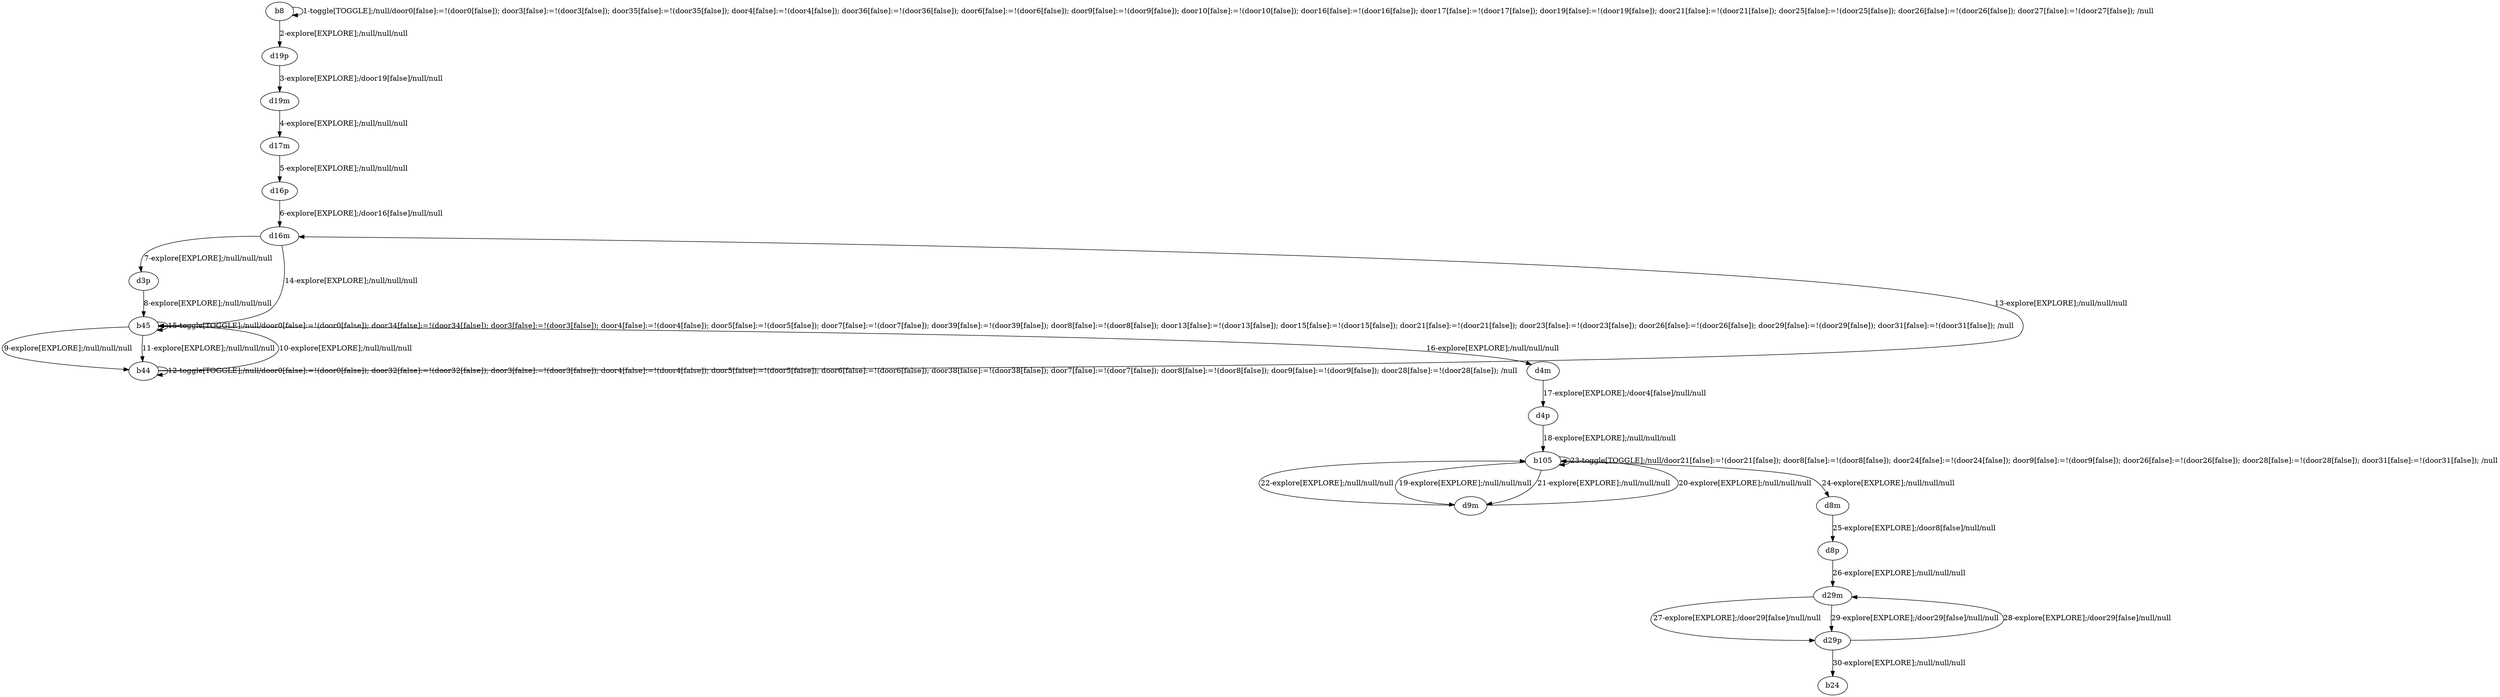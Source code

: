 # Total number of goals covered by this test: 1
# d29p --> b24

digraph g {
"b8" -> "b8" [label = "1-toggle[TOGGLE];/null/door0[false]:=!(door0[false]); door3[false]:=!(door3[false]); door35[false]:=!(door35[false]); door4[false]:=!(door4[false]); door36[false]:=!(door36[false]); door6[false]:=!(door6[false]); door9[false]:=!(door9[false]); door10[false]:=!(door10[false]); door16[false]:=!(door16[false]); door17[false]:=!(door17[false]); door19[false]:=!(door19[false]); door21[false]:=!(door21[false]); door25[false]:=!(door25[false]); door26[false]:=!(door26[false]); door27[false]:=!(door27[false]); /null"];
"b8" -> "d19p" [label = "2-explore[EXPLORE];/null/null/null"];
"d19p" -> "d19m" [label = "3-explore[EXPLORE];/door19[false]/null/null"];
"d19m" -> "d17m" [label = "4-explore[EXPLORE];/null/null/null"];
"d17m" -> "d16p" [label = "5-explore[EXPLORE];/null/null/null"];
"d16p" -> "d16m" [label = "6-explore[EXPLORE];/door16[false]/null/null"];
"d16m" -> "d3p" [label = "7-explore[EXPLORE];/null/null/null"];
"d3p" -> "b45" [label = "8-explore[EXPLORE];/null/null/null"];
"b45" -> "b44" [label = "9-explore[EXPLORE];/null/null/null"];
"b44" -> "b45" [label = "10-explore[EXPLORE];/null/null/null"];
"b45" -> "b44" [label = "11-explore[EXPLORE];/null/null/null"];
"b44" -> "b44" [label = "12-toggle[TOGGLE];/null/door0[false]:=!(door0[false]); door32[false]:=!(door32[false]); door3[false]:=!(door3[false]); door4[false]:=!(door4[false]); door5[false]:=!(door5[false]); door6[false]:=!(door6[false]); door38[false]:=!(door38[false]); door7[false]:=!(door7[false]); door8[false]:=!(door8[false]); door9[false]:=!(door9[false]); door28[false]:=!(door28[false]); /null"];
"b44" -> "d16m" [label = "13-explore[EXPLORE];/null/null/null"];
"d16m" -> "b45" [label = "14-explore[EXPLORE];/null/null/null"];
"b45" -> "b45" [label = "15-toggle[TOGGLE];/null/door0[false]:=!(door0[false]); door34[false]:=!(door34[false]); door3[false]:=!(door3[false]); door4[false]:=!(door4[false]); door5[false]:=!(door5[false]); door7[false]:=!(door7[false]); door39[false]:=!(door39[false]); door8[false]:=!(door8[false]); door13[false]:=!(door13[false]); door15[false]:=!(door15[false]); door21[false]:=!(door21[false]); door23[false]:=!(door23[false]); door26[false]:=!(door26[false]); door29[false]:=!(door29[false]); door31[false]:=!(door31[false]); /null"];
"b45" -> "d4m" [label = "16-explore[EXPLORE];/null/null/null"];
"d4m" -> "d4p" [label = "17-explore[EXPLORE];/door4[false]/null/null"];
"d4p" -> "b105" [label = "18-explore[EXPLORE];/null/null/null"];
"b105" -> "d9m" [label = "19-explore[EXPLORE];/null/null/null"];
"d9m" -> "b105" [label = "20-explore[EXPLORE];/null/null/null"];
"b105" -> "d9m" [label = "21-explore[EXPLORE];/null/null/null"];
"d9m" -> "b105" [label = "22-explore[EXPLORE];/null/null/null"];
"b105" -> "b105" [label = "23-toggle[TOGGLE];/null/door21[false]:=!(door21[false]); door8[false]:=!(door8[false]); door24[false]:=!(door24[false]); door9[false]:=!(door9[false]); door26[false]:=!(door26[false]); door28[false]:=!(door28[false]); door31[false]:=!(door31[false]); /null"];
"b105" -> "d8m" [label = "24-explore[EXPLORE];/null/null/null"];
"d8m" -> "d8p" [label = "25-explore[EXPLORE];/door8[false]/null/null"];
"d8p" -> "d29m" [label = "26-explore[EXPLORE];/null/null/null"];
"d29m" -> "d29p" [label = "27-explore[EXPLORE];/door29[false]/null/null"];
"d29p" -> "d29m" [label = "28-explore[EXPLORE];/door29[false]/null/null"];
"d29m" -> "d29p" [label = "29-explore[EXPLORE];/door29[false]/null/null"];
"d29p" -> "b24" [label = "30-explore[EXPLORE];/null/null/null"];
}